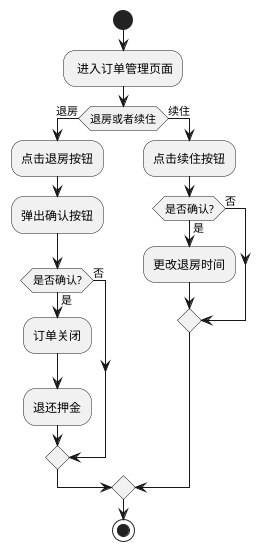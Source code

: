 @startuml

start
: 进入订单管理页面;

if (退房或者续住) is (退房) then
  :点击退房按钮;
  :弹出确认按钮;
  if (是否确认?) is (是) then
    :订单关闭;
    :退还押金;
  else (否)
  endif
else (续住)
    :点击续住按钮;
    if (是否确认?) is (是) then
        :更改退房时间;
      else (否)
      endif
endif
stop

@enduml
